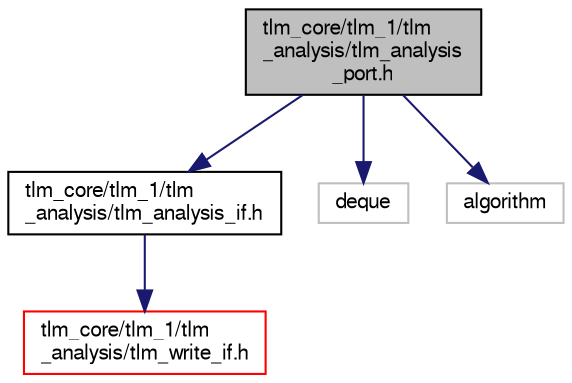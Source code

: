 digraph "tlm_core/tlm_1/tlm_analysis/tlm_analysis_port.h"
{
  edge [fontname="FreeSans",fontsize="10",labelfontname="FreeSans",labelfontsize="10"];
  node [fontname="FreeSans",fontsize="10",shape=record];
  Node0 [label="tlm_core/tlm_1/tlm\l_analysis/tlm_analysis\l_port.h",height=0.2,width=0.4,color="black", fillcolor="grey75", style="filled", fontcolor="black"];
  Node0 -> Node1 [color="midnightblue",fontsize="10",style="solid",fontname="FreeSans"];
  Node1 [label="tlm_core/tlm_1/tlm\l_analysis/tlm_analysis_if.h",height=0.2,width=0.4,color="black", fillcolor="white", style="filled",URL="$a00683.html"];
  Node1 -> Node2 [color="midnightblue",fontsize="10",style="solid",fontname="FreeSans"];
  Node2 [label="tlm_core/tlm_1/tlm\l_analysis/tlm_write_if.h",height=0.2,width=0.4,color="red", fillcolor="white", style="filled",URL="$a00692.html"];
  Node0 -> Node91 [color="midnightblue",fontsize="10",style="solid",fontname="FreeSans"];
  Node91 [label="deque",height=0.2,width=0.4,color="grey75", fillcolor="white", style="filled"];
  Node0 -> Node92 [color="midnightblue",fontsize="10",style="solid",fontname="FreeSans"];
  Node92 [label="algorithm",height=0.2,width=0.4,color="grey75", fillcolor="white", style="filled"];
}
